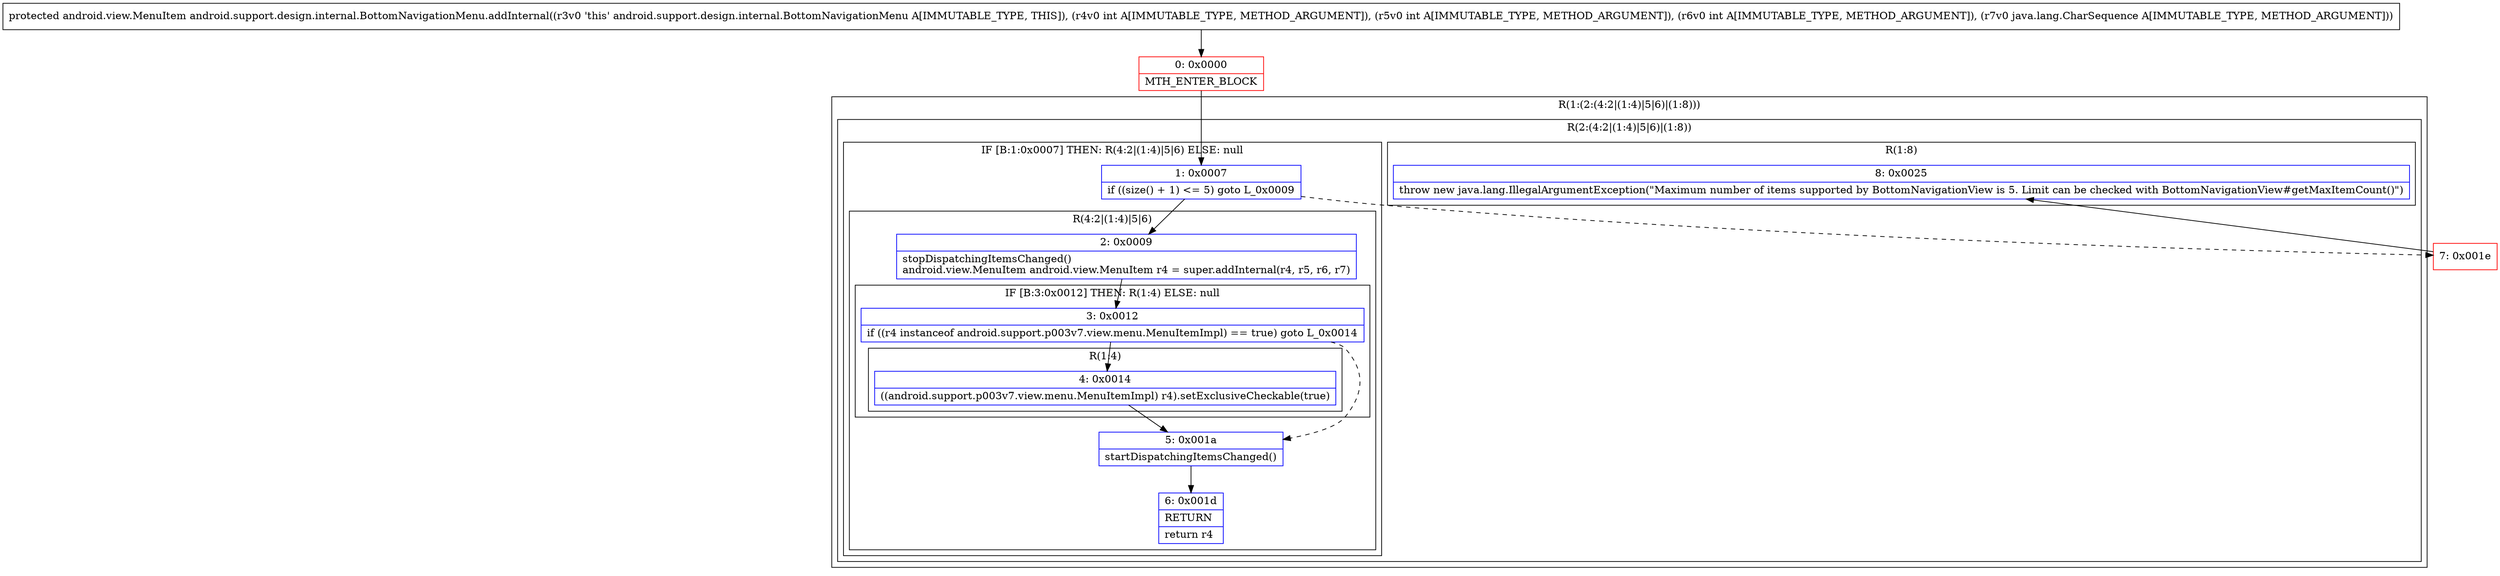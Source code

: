 digraph "CFG forandroid.support.design.internal.BottomNavigationMenu.addInternal(IIILjava\/lang\/CharSequence;)Landroid\/view\/MenuItem;" {
subgraph cluster_Region_617378812 {
label = "R(1:(2:(4:2|(1:4)|5|6)|(1:8)))";
node [shape=record,color=blue];
subgraph cluster_Region_138990617 {
label = "R(2:(4:2|(1:4)|5|6)|(1:8))";
node [shape=record,color=blue];
subgraph cluster_IfRegion_470856517 {
label = "IF [B:1:0x0007] THEN: R(4:2|(1:4)|5|6) ELSE: null";
node [shape=record,color=blue];
Node_1 [shape=record,label="{1\:\ 0x0007|if ((size() + 1) \<= 5) goto L_0x0009\l}"];
subgraph cluster_Region_1304299804 {
label = "R(4:2|(1:4)|5|6)";
node [shape=record,color=blue];
Node_2 [shape=record,label="{2\:\ 0x0009|stopDispatchingItemsChanged()\landroid.view.MenuItem android.view.MenuItem r4 = super.addInternal(r4, r5, r6, r7)\l}"];
subgraph cluster_IfRegion_1146206985 {
label = "IF [B:3:0x0012] THEN: R(1:4) ELSE: null";
node [shape=record,color=blue];
Node_3 [shape=record,label="{3\:\ 0x0012|if ((r4 instanceof android.support.p003v7.view.menu.MenuItemImpl) == true) goto L_0x0014\l}"];
subgraph cluster_Region_1238072962 {
label = "R(1:4)";
node [shape=record,color=blue];
Node_4 [shape=record,label="{4\:\ 0x0014|((android.support.p003v7.view.menu.MenuItemImpl) r4).setExclusiveCheckable(true)\l}"];
}
}
Node_5 [shape=record,label="{5\:\ 0x001a|startDispatchingItemsChanged()\l}"];
Node_6 [shape=record,label="{6\:\ 0x001d|RETURN\l|return r4\l}"];
}
}
subgraph cluster_Region_1120585217 {
label = "R(1:8)";
node [shape=record,color=blue];
Node_8 [shape=record,label="{8\:\ 0x0025|throw new java.lang.IllegalArgumentException(\"Maximum number of items supported by BottomNavigationView is 5. Limit can be checked with BottomNavigationView#getMaxItemCount()\")\l}"];
}
}
}
Node_0 [shape=record,color=red,label="{0\:\ 0x0000|MTH_ENTER_BLOCK\l}"];
Node_7 [shape=record,color=red,label="{7\:\ 0x001e}"];
MethodNode[shape=record,label="{protected android.view.MenuItem android.support.design.internal.BottomNavigationMenu.addInternal((r3v0 'this' android.support.design.internal.BottomNavigationMenu A[IMMUTABLE_TYPE, THIS]), (r4v0 int A[IMMUTABLE_TYPE, METHOD_ARGUMENT]), (r5v0 int A[IMMUTABLE_TYPE, METHOD_ARGUMENT]), (r6v0 int A[IMMUTABLE_TYPE, METHOD_ARGUMENT]), (r7v0 java.lang.CharSequence A[IMMUTABLE_TYPE, METHOD_ARGUMENT])) }"];
MethodNode -> Node_0;
Node_1 -> Node_2;
Node_1 -> Node_7[style=dashed];
Node_2 -> Node_3;
Node_3 -> Node_4;
Node_3 -> Node_5[style=dashed];
Node_4 -> Node_5;
Node_5 -> Node_6;
Node_0 -> Node_1;
Node_7 -> Node_8;
}

